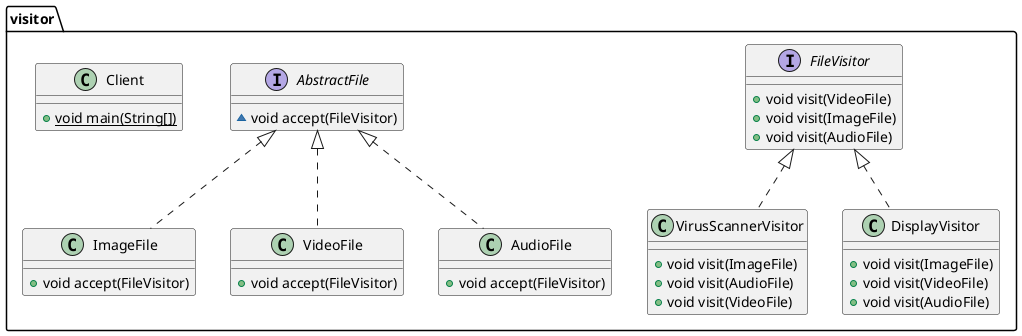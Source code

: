 @startuml
class visitor.ImageFile {
+ void accept(FileVisitor)
}

interface visitor.FileVisitor {
+ void visit(VideoFile)
+ void visit(ImageFile)
+ void visit(AudioFile)
}

class visitor.VirusScannerVisitor {
+ void visit(ImageFile)
+ void visit(AudioFile)
+ void visit(VideoFile)
}

class visitor.VideoFile {
+ void accept(FileVisitor)
}

class visitor.DisplayVisitor {
+ void visit(ImageFile)
+ void visit(VideoFile)
+ void visit(AudioFile)
}

class visitor.AudioFile {
+ void accept(FileVisitor)
}

interface visitor.AbstractFile {
~ void accept(FileVisitor)
}

class visitor.Client {
+ {static} void main(String[])
}



visitor.AbstractFile <|.. visitor.ImageFile
visitor.FileVisitor <|.. visitor.VirusScannerVisitor
visitor.AbstractFile <|.. visitor.VideoFile
visitor.FileVisitor <|.. visitor.DisplayVisitor
visitor.AbstractFile <|.. visitor.AudioFile
@enduml